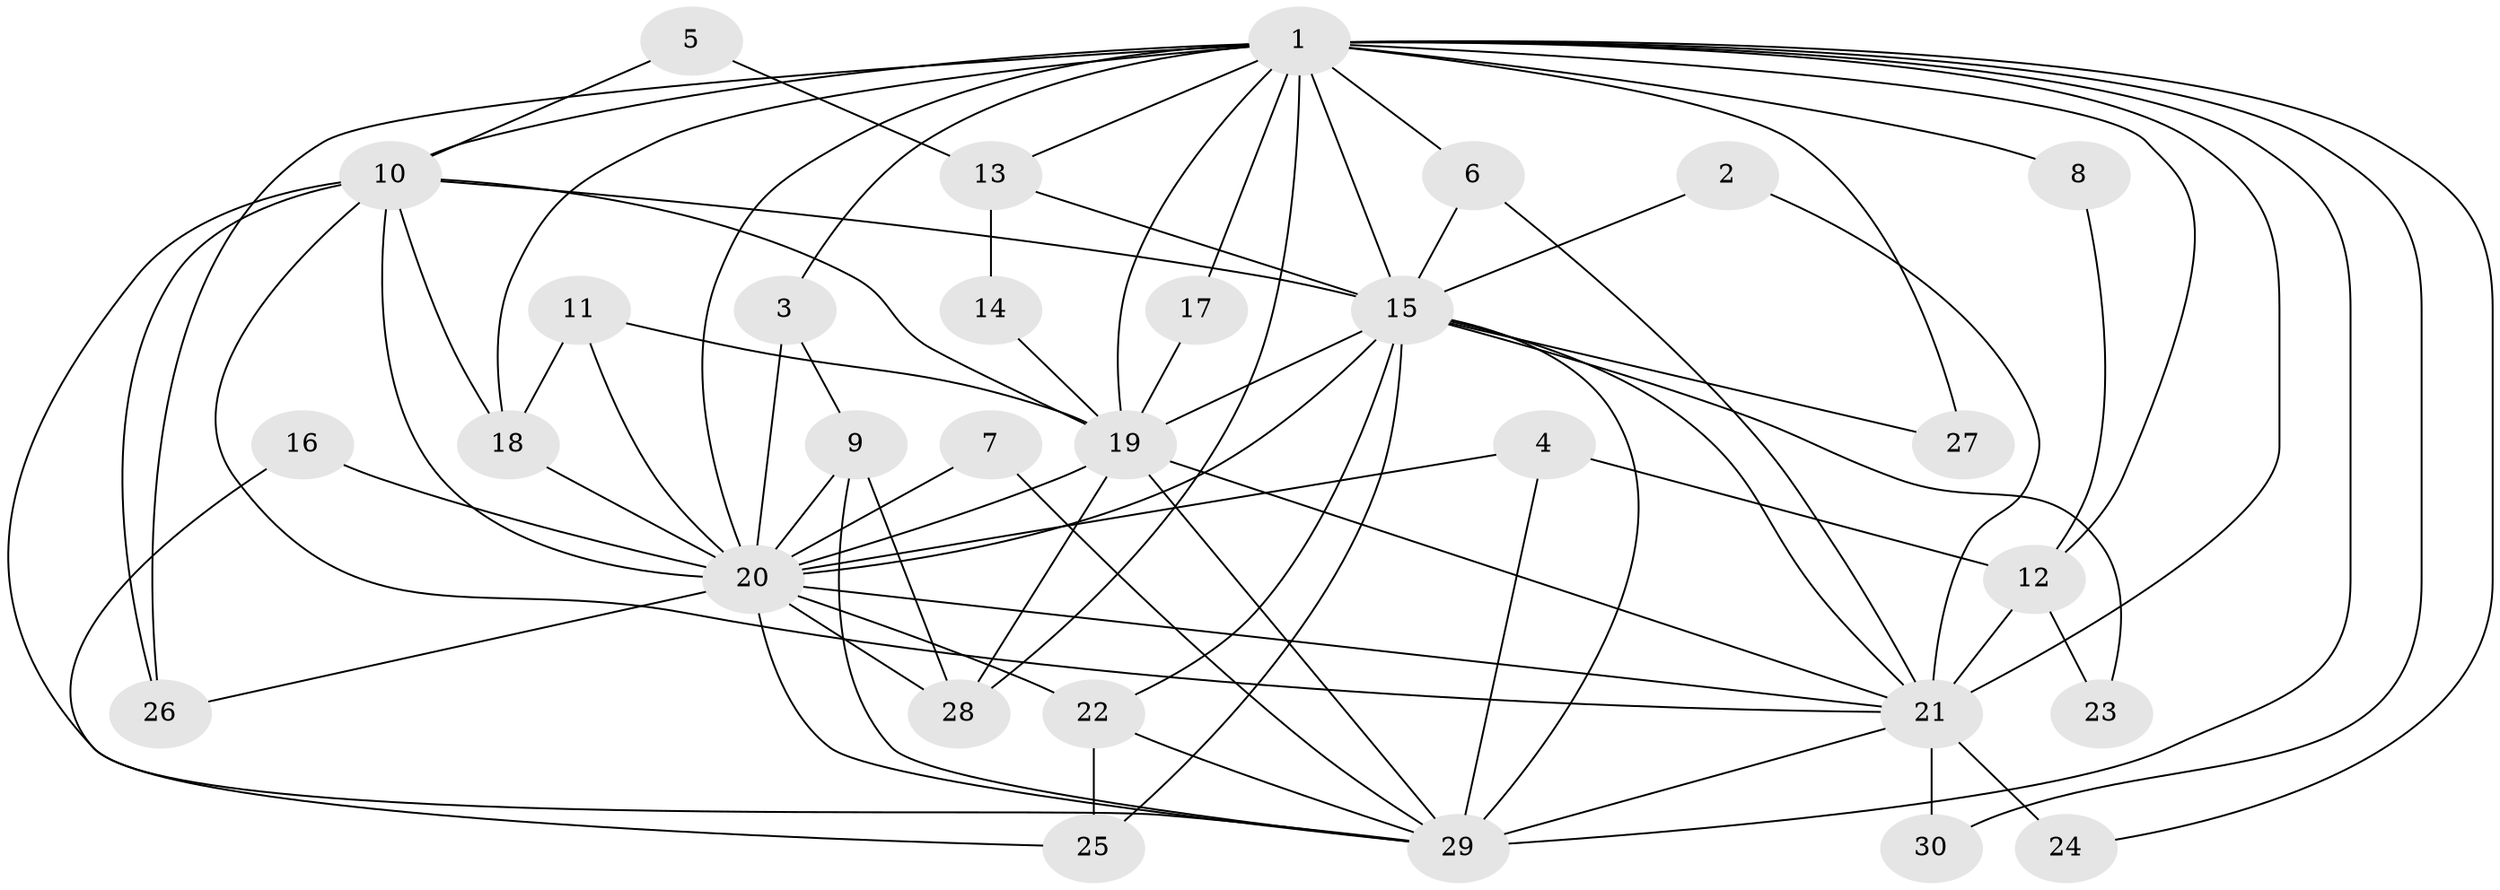 // original degree distribution, {18: 0.016129032258064516, 15: 0.04838709677419355, 11: 0.016129032258064516, 14: 0.016129032258064516, 23: 0.016129032258064516, 9: 0.016129032258064516, 16: 0.016129032258064516, 20: 0.016129032258064516, 4: 0.04838709677419355, 5: 0.04838709677419355, 3: 0.24193548387096775, 2: 0.46774193548387094, 6: 0.03225806451612903}
// Generated by graph-tools (version 1.1) at 2025/25/03/09/25 03:25:52]
// undirected, 30 vertices, 76 edges
graph export_dot {
graph [start="1"]
  node [color=gray90,style=filled];
  1;
  2;
  3;
  4;
  5;
  6;
  7;
  8;
  9;
  10;
  11;
  12;
  13;
  14;
  15;
  16;
  17;
  18;
  19;
  20;
  21;
  22;
  23;
  24;
  25;
  26;
  27;
  28;
  29;
  30;
  1 -- 3 [weight=1.0];
  1 -- 6 [weight=1.0];
  1 -- 8 [weight=1.0];
  1 -- 10 [weight=4.0];
  1 -- 12 [weight=1.0];
  1 -- 13 [weight=1.0];
  1 -- 15 [weight=5.0];
  1 -- 17 [weight=1.0];
  1 -- 18 [weight=1.0];
  1 -- 19 [weight=4.0];
  1 -- 20 [weight=4.0];
  1 -- 21 [weight=4.0];
  1 -- 24 [weight=1.0];
  1 -- 26 [weight=1.0];
  1 -- 27 [weight=1.0];
  1 -- 28 [weight=4.0];
  1 -- 29 [weight=4.0];
  1 -- 30 [weight=1.0];
  2 -- 15 [weight=1.0];
  2 -- 21 [weight=1.0];
  3 -- 9 [weight=1.0];
  3 -- 20 [weight=1.0];
  4 -- 12 [weight=1.0];
  4 -- 20 [weight=1.0];
  4 -- 29 [weight=1.0];
  5 -- 10 [weight=1.0];
  5 -- 13 [weight=1.0];
  6 -- 15 [weight=1.0];
  6 -- 21 [weight=1.0];
  7 -- 20 [weight=1.0];
  7 -- 29 [weight=1.0];
  8 -- 12 [weight=1.0];
  9 -- 20 [weight=2.0];
  9 -- 28 [weight=1.0];
  9 -- 29 [weight=1.0];
  10 -- 15 [weight=1.0];
  10 -- 18 [weight=2.0];
  10 -- 19 [weight=1.0];
  10 -- 20 [weight=2.0];
  10 -- 21 [weight=2.0];
  10 -- 26 [weight=1.0];
  10 -- 29 [weight=1.0];
  11 -- 18 [weight=1.0];
  11 -- 19 [weight=1.0];
  11 -- 20 [weight=1.0];
  12 -- 21 [weight=2.0];
  12 -- 23 [weight=1.0];
  13 -- 14 [weight=1.0];
  13 -- 15 [weight=1.0];
  14 -- 19 [weight=1.0];
  15 -- 19 [weight=1.0];
  15 -- 20 [weight=1.0];
  15 -- 21 [weight=1.0];
  15 -- 22 [weight=1.0];
  15 -- 23 [weight=1.0];
  15 -- 25 [weight=1.0];
  15 -- 27 [weight=1.0];
  15 -- 29 [weight=2.0];
  16 -- 20 [weight=1.0];
  16 -- 25 [weight=1.0];
  17 -- 19 [weight=1.0];
  18 -- 20 [weight=2.0];
  19 -- 20 [weight=2.0];
  19 -- 21 [weight=1.0];
  19 -- 28 [weight=1.0];
  19 -- 29 [weight=2.0];
  20 -- 21 [weight=2.0];
  20 -- 22 [weight=1.0];
  20 -- 26 [weight=1.0];
  20 -- 28 [weight=1.0];
  20 -- 29 [weight=1.0];
  21 -- 24 [weight=2.0];
  21 -- 29 [weight=1.0];
  21 -- 30 [weight=1.0];
  22 -- 25 [weight=1.0];
  22 -- 29 [weight=2.0];
}

